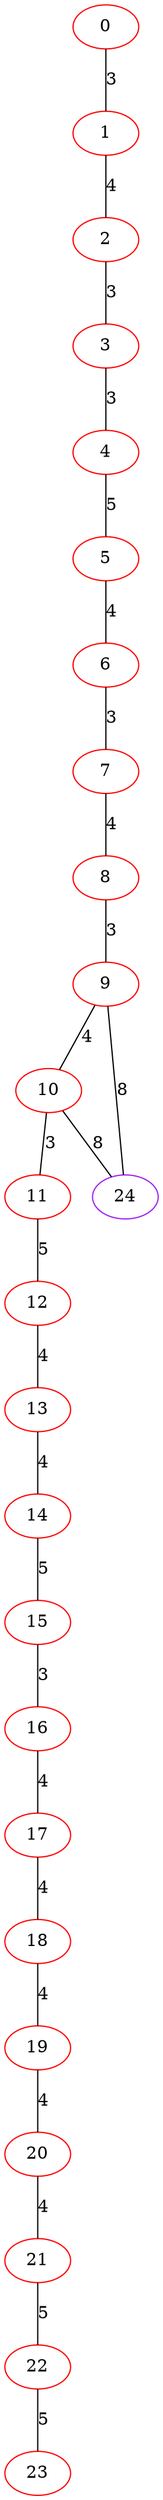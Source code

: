 graph "" {
0 [color=red, weight=1];
1 [color=red, weight=1];
2 [color=red, weight=1];
3 [color=red, weight=1];
4 [color=red, weight=1];
5 [color=red, weight=1];
6 [color=red, weight=1];
7 [color=red, weight=1];
8 [color=red, weight=1];
9 [color=red, weight=1];
10 [color=red, weight=1];
11 [color=red, weight=1];
12 [color=red, weight=1];
13 [color=red, weight=1];
14 [color=red, weight=1];
15 [color=red, weight=1];
16 [color=red, weight=1];
17 [color=red, weight=1];
18 [color=red, weight=1];
19 [color=red, weight=1];
20 [color=red, weight=1];
21 [color=red, weight=1];
22 [color=red, weight=1];
23 [color=red, weight=1];
24 [color=purple, weight=4];
0 -- 1  [key=0, label=3];
1 -- 2  [key=0, label=4];
2 -- 3  [key=0, label=3];
3 -- 4  [key=0, label=3];
4 -- 5  [key=0, label=5];
5 -- 6  [key=0, label=4];
6 -- 7  [key=0, label=3];
7 -- 8  [key=0, label=4];
8 -- 9  [key=0, label=3];
9 -- 24  [key=0, label=8];
9 -- 10  [key=0, label=4];
10 -- 24  [key=0, label=8];
10 -- 11  [key=0, label=3];
11 -- 12  [key=0, label=5];
12 -- 13  [key=0, label=4];
13 -- 14  [key=0, label=4];
14 -- 15  [key=0, label=5];
15 -- 16  [key=0, label=3];
16 -- 17  [key=0, label=4];
17 -- 18  [key=0, label=4];
18 -- 19  [key=0, label=4];
19 -- 20  [key=0, label=4];
20 -- 21  [key=0, label=4];
21 -- 22  [key=0, label=5];
22 -- 23  [key=0, label=5];
}
